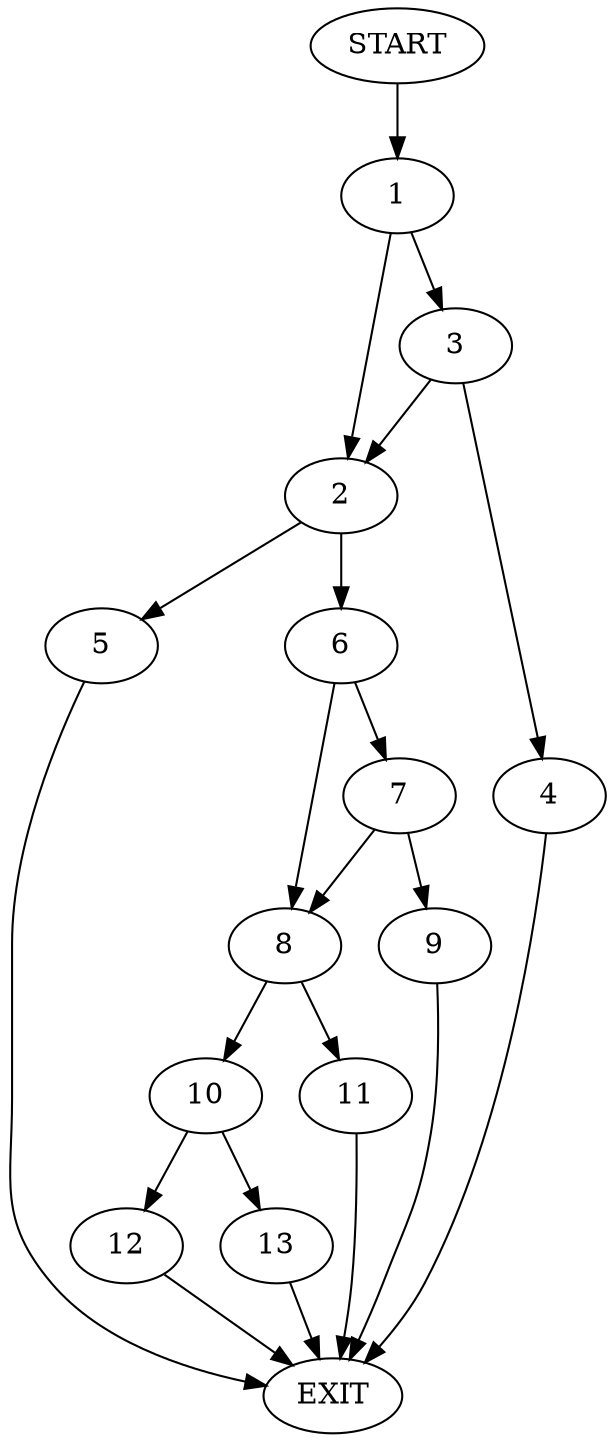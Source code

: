 digraph {
0 [label="START"]
14 [label="EXIT"]
0 -> 1
1 -> 2
1 -> 3
3 -> 4
3 -> 2
2 -> 5
2 -> 6
4 -> 14
5 -> 14
6 -> 7
6 -> 8
7 -> 9
7 -> 8
8 -> 10
8 -> 11
9 -> 14
10 -> 12
10 -> 13
11 -> 14
12 -> 14
13 -> 14
}
